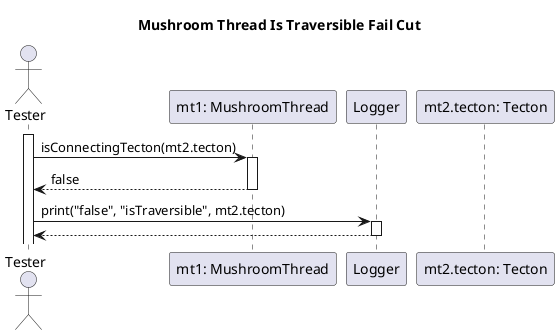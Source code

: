 @startuml Mushroom Thread Is Traversible Fail Cut

title Mushroom Thread Is Traversible Fail Cut

actor "Tester" as tester

participant "mt1: MushroomThread" as mt1
participant "Logger" as logger
participant "mt2.tecton: Tecton" as t2

activate tester
tester -> mt1: isConnectingTecton(mt2.tecton)
activate mt1
mt1 --> tester: false
deactivate mt1

tester -> logger: print("false", "isTraversible", mt2.tecton)
activate logger
logger --> tester
deactivate logger

@enduml